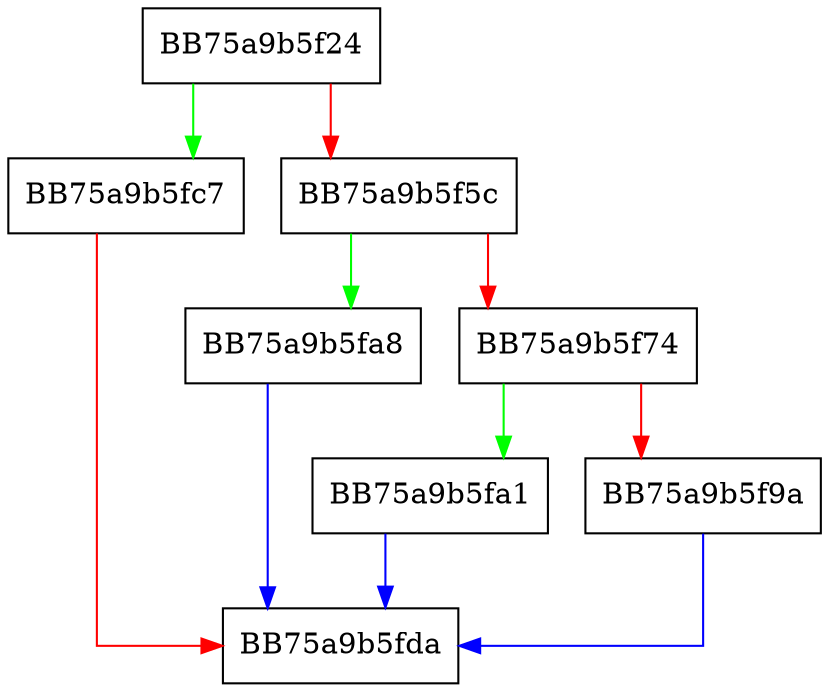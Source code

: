 digraph _should_report {
  node [shape="box"];
  graph [splines=ortho];
  BB75a9b5f24 -> BB75a9b5fc7 [color="green"];
  BB75a9b5f24 -> BB75a9b5f5c [color="red"];
  BB75a9b5f5c -> BB75a9b5fa8 [color="green"];
  BB75a9b5f5c -> BB75a9b5f74 [color="red"];
  BB75a9b5f74 -> BB75a9b5fa1 [color="green"];
  BB75a9b5f74 -> BB75a9b5f9a [color="red"];
  BB75a9b5f9a -> BB75a9b5fda [color="blue"];
  BB75a9b5fa1 -> BB75a9b5fda [color="blue"];
  BB75a9b5fa8 -> BB75a9b5fda [color="blue"];
  BB75a9b5fc7 -> BB75a9b5fda [color="red"];
}